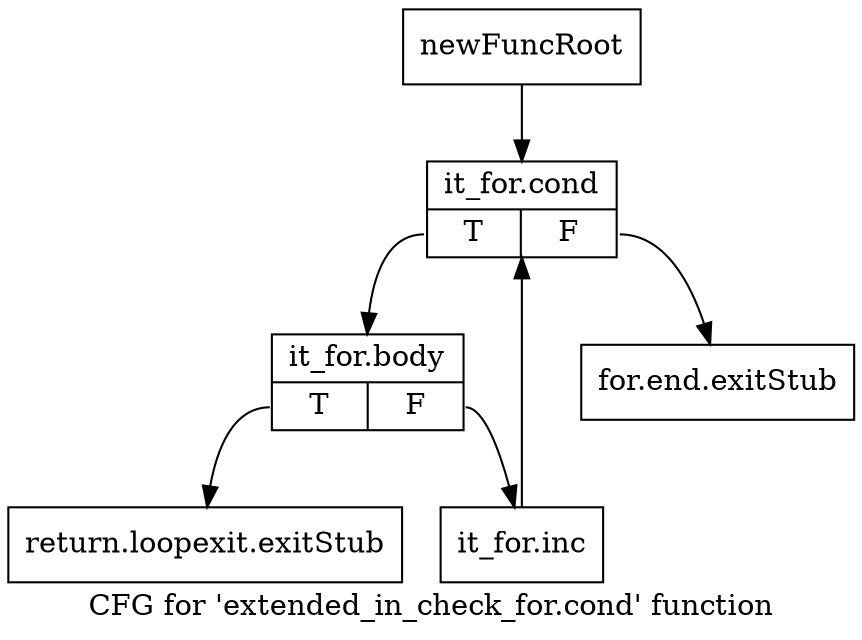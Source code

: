 digraph "CFG for 'extended_in_check_for.cond' function" {
	label="CFG for 'extended_in_check_for.cond' function";

	Node0x105b600 [shape=record,label="{newFuncRoot}"];
	Node0x105b600 -> Node0x105b6f0;
	Node0x105b650 [shape=record,label="{for.end.exitStub}"];
	Node0x105b6a0 [shape=record,label="{return.loopexit.exitStub}"];
	Node0x105b6f0 [shape=record,label="{it_for.cond|{<s0>T|<s1>F}}"];
	Node0x105b6f0:s0 -> Node0x105b740;
	Node0x105b6f0:s1 -> Node0x105b650;
	Node0x105b740 [shape=record,label="{it_for.body|{<s0>T|<s1>F}}"];
	Node0x105b740:s0 -> Node0x105b6a0;
	Node0x105b740:s1 -> Node0x105b790;
	Node0x105b790 [shape=record,label="{it_for.inc}"];
	Node0x105b790 -> Node0x105b6f0;
}
